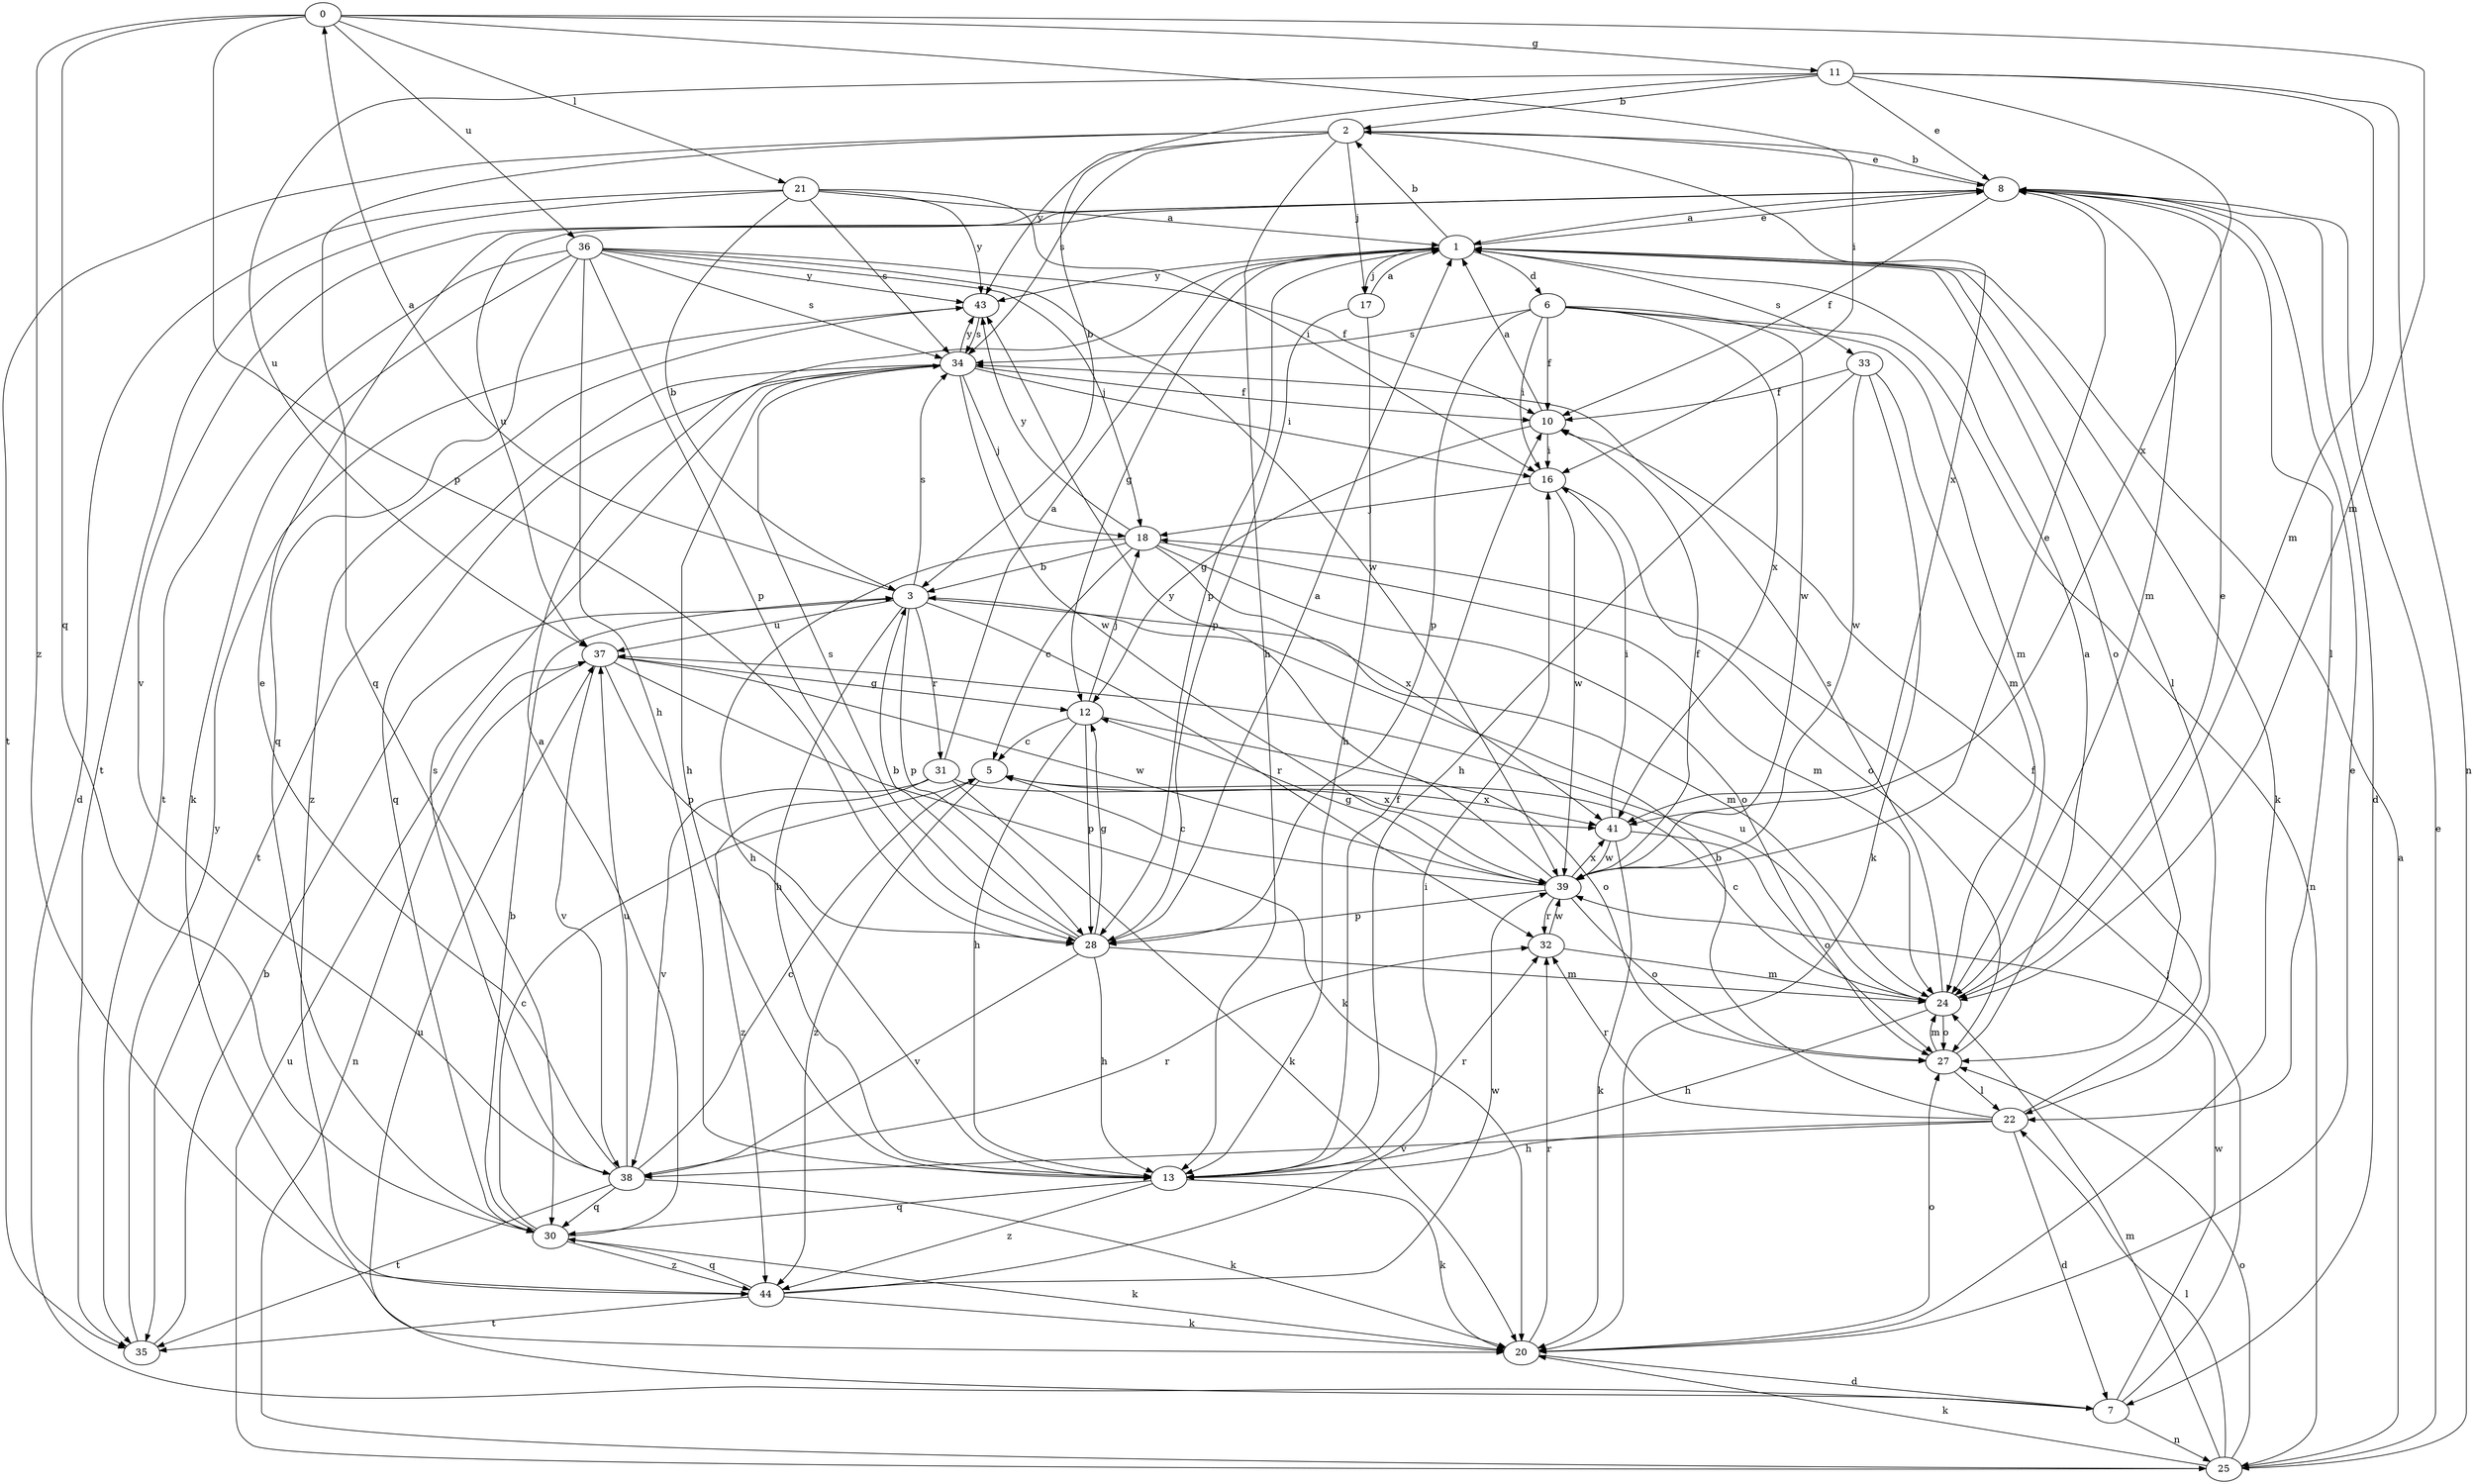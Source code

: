 strict digraph  {
0;
1;
2;
3;
5;
6;
7;
8;
10;
11;
12;
13;
16;
17;
18;
20;
21;
22;
24;
25;
27;
28;
30;
31;
32;
33;
34;
35;
36;
37;
38;
39;
41;
43;
44;
0 -> 11  [label=g];
0 -> 16  [label=i];
0 -> 21  [label=l];
0 -> 24  [label=m];
0 -> 28  [label=p];
0 -> 30  [label=q];
0 -> 36  [label=u];
0 -> 44  [label=z];
1 -> 2  [label=b];
1 -> 6  [label=d];
1 -> 8  [label=e];
1 -> 12  [label=g];
1 -> 17  [label=j];
1 -> 20  [label=k];
1 -> 22  [label=l];
1 -> 27  [label=o];
1 -> 28  [label=p];
1 -> 33  [label=s];
1 -> 43  [label=y];
2 -> 8  [label=e];
2 -> 13  [label=h];
2 -> 17  [label=j];
2 -> 30  [label=q];
2 -> 34  [label=s];
2 -> 35  [label=t];
2 -> 41  [label=x];
2 -> 43  [label=y];
3 -> 0  [label=a];
3 -> 13  [label=h];
3 -> 24  [label=m];
3 -> 28  [label=p];
3 -> 31  [label=r];
3 -> 32  [label=r];
3 -> 34  [label=s];
3 -> 37  [label=u];
5 -> 41  [label=x];
5 -> 44  [label=z];
6 -> 10  [label=f];
6 -> 16  [label=i];
6 -> 24  [label=m];
6 -> 25  [label=n];
6 -> 28  [label=p];
6 -> 34  [label=s];
6 -> 39  [label=w];
6 -> 41  [label=x];
7 -> 18  [label=j];
7 -> 25  [label=n];
7 -> 37  [label=u];
7 -> 39  [label=w];
8 -> 1  [label=a];
8 -> 2  [label=b];
8 -> 7  [label=d];
8 -> 10  [label=f];
8 -> 22  [label=l];
8 -> 24  [label=m];
8 -> 37  [label=u];
8 -> 38  [label=v];
10 -> 1  [label=a];
10 -> 12  [label=g];
10 -> 16  [label=i];
11 -> 2  [label=b];
11 -> 3  [label=b];
11 -> 8  [label=e];
11 -> 24  [label=m];
11 -> 25  [label=n];
11 -> 37  [label=u];
11 -> 41  [label=x];
12 -> 5  [label=c];
12 -> 13  [label=h];
12 -> 18  [label=j];
12 -> 27  [label=o];
12 -> 28  [label=p];
13 -> 10  [label=f];
13 -> 20  [label=k];
13 -> 30  [label=q];
13 -> 32  [label=r];
13 -> 44  [label=z];
16 -> 18  [label=j];
16 -> 27  [label=o];
16 -> 39  [label=w];
17 -> 1  [label=a];
17 -> 13  [label=h];
17 -> 28  [label=p];
18 -> 3  [label=b];
18 -> 5  [label=c];
18 -> 13  [label=h];
18 -> 24  [label=m];
18 -> 27  [label=o];
18 -> 41  [label=x];
18 -> 43  [label=y];
20 -> 7  [label=d];
20 -> 8  [label=e];
20 -> 27  [label=o];
20 -> 32  [label=r];
21 -> 1  [label=a];
21 -> 3  [label=b];
21 -> 7  [label=d];
21 -> 16  [label=i];
21 -> 34  [label=s];
21 -> 35  [label=t];
21 -> 43  [label=y];
22 -> 3  [label=b];
22 -> 7  [label=d];
22 -> 10  [label=f];
22 -> 13  [label=h];
22 -> 32  [label=r];
22 -> 38  [label=v];
24 -> 5  [label=c];
24 -> 8  [label=e];
24 -> 13  [label=h];
24 -> 27  [label=o];
24 -> 34  [label=s];
24 -> 37  [label=u];
25 -> 1  [label=a];
25 -> 8  [label=e];
25 -> 20  [label=k];
25 -> 22  [label=l];
25 -> 24  [label=m];
25 -> 27  [label=o];
25 -> 37  [label=u];
27 -> 1  [label=a];
27 -> 22  [label=l];
27 -> 24  [label=m];
28 -> 1  [label=a];
28 -> 3  [label=b];
28 -> 12  [label=g];
28 -> 13  [label=h];
28 -> 24  [label=m];
28 -> 34  [label=s];
28 -> 38  [label=v];
30 -> 1  [label=a];
30 -> 3  [label=b];
30 -> 5  [label=c];
30 -> 20  [label=k];
30 -> 44  [label=z];
31 -> 1  [label=a];
31 -> 20  [label=k];
31 -> 38  [label=v];
31 -> 41  [label=x];
31 -> 44  [label=z];
32 -> 24  [label=m];
32 -> 39  [label=w];
33 -> 10  [label=f];
33 -> 13  [label=h];
33 -> 20  [label=k];
33 -> 24  [label=m];
33 -> 39  [label=w];
34 -> 10  [label=f];
34 -> 13  [label=h];
34 -> 16  [label=i];
34 -> 18  [label=j];
34 -> 30  [label=q];
34 -> 35  [label=t];
34 -> 39  [label=w];
34 -> 43  [label=y];
35 -> 3  [label=b];
35 -> 43  [label=y];
36 -> 10  [label=f];
36 -> 13  [label=h];
36 -> 18  [label=j];
36 -> 20  [label=k];
36 -> 28  [label=p];
36 -> 30  [label=q];
36 -> 34  [label=s];
36 -> 35  [label=t];
36 -> 39  [label=w];
36 -> 43  [label=y];
37 -> 12  [label=g];
37 -> 20  [label=k];
37 -> 25  [label=n];
37 -> 28  [label=p];
37 -> 38  [label=v];
37 -> 39  [label=w];
38 -> 5  [label=c];
38 -> 8  [label=e];
38 -> 20  [label=k];
38 -> 30  [label=q];
38 -> 32  [label=r];
38 -> 34  [label=s];
38 -> 35  [label=t];
38 -> 37  [label=u];
39 -> 5  [label=c];
39 -> 8  [label=e];
39 -> 10  [label=f];
39 -> 12  [label=g];
39 -> 27  [label=o];
39 -> 28  [label=p];
39 -> 32  [label=r];
39 -> 41  [label=x];
39 -> 43  [label=y];
41 -> 16  [label=i];
41 -> 20  [label=k];
41 -> 27  [label=o];
41 -> 39  [label=w];
43 -> 34  [label=s];
43 -> 44  [label=z];
44 -> 16  [label=i];
44 -> 20  [label=k];
44 -> 30  [label=q];
44 -> 35  [label=t];
44 -> 39  [label=w];
}
